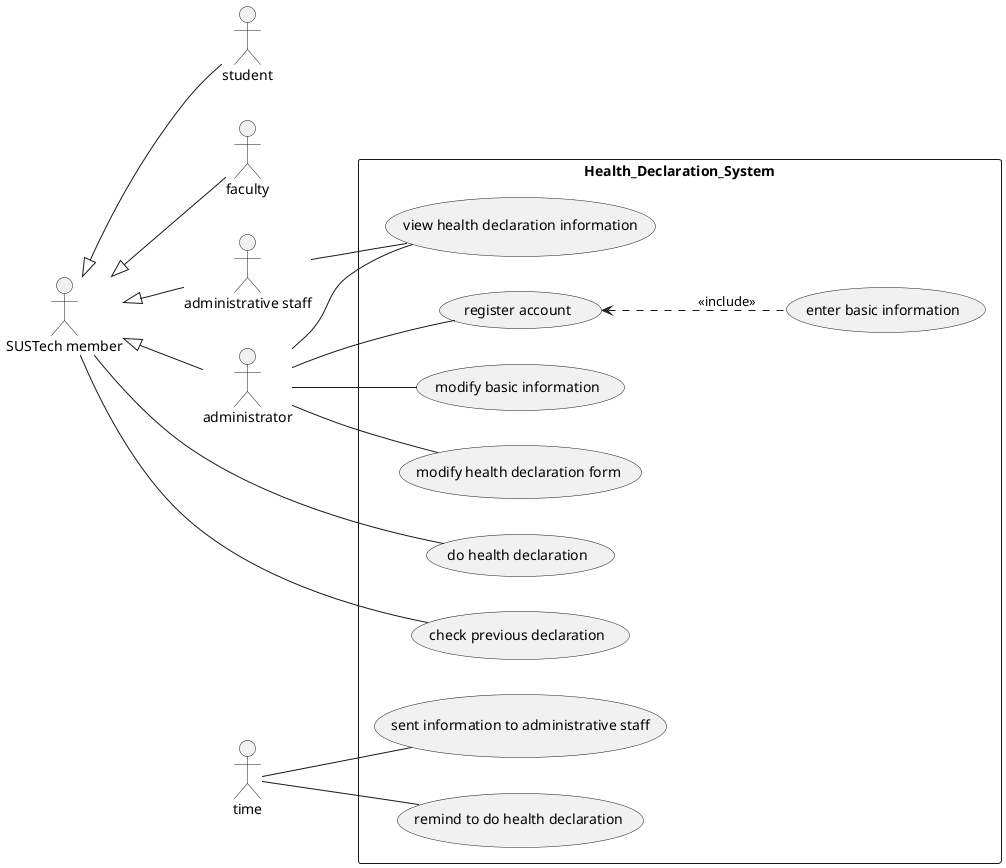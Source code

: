 @startuml

left to right direction

:SUSTech member: as mem
:student: as stu
:faculty: as fac
:administrative staff: as staff
:administrator: as admin
:time:

rectangle Health_Declaration_System{
    (register account) as (uc_reg)
    (enter basic information) as (uc_enter_info)
    (modify basic information) as (uc_mod_info)
    (do health declaration) as (uc_declar)
    (check previous declaration) as (uc_check)
    (modify health declaration form) as (uc_mod_form)
    (view health declaration information) as (uc_view)
    (remind to do health declaration) as (uc_remind)
    (sent information to administrative staff) as (uc_send_info)
}

mem <|-- stu
mem <|-- fac
mem <|-- staff
mem <|-- admin
admin -- uc_reg
uc_reg <.. uc_enter_info :<<include>>
mem -- uc_declar
mem -- uc_check
admin -- uc_view
staff -- uc_view
admin -- uc_mod_form
admin -- uc_mod_info
time -- uc_remind
time -- uc_send_info

@enduml